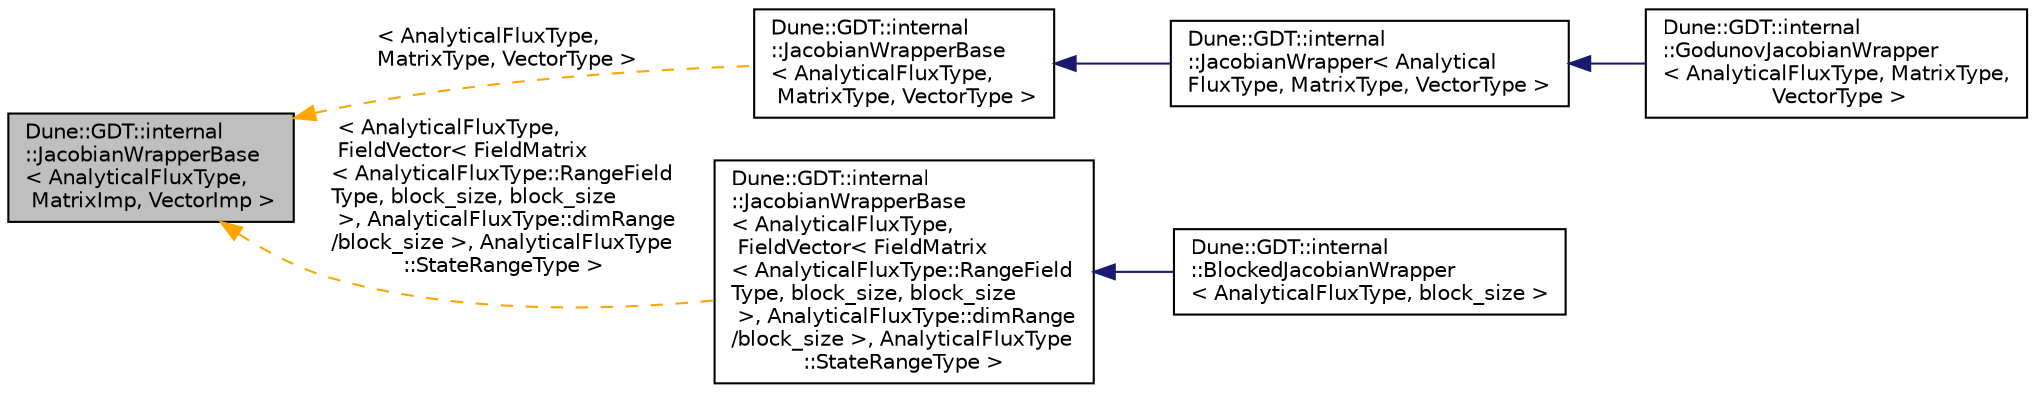 digraph "Dune::GDT::internal::JacobianWrapperBase&lt; AnalyticalFluxType, MatrixImp, VectorImp &gt;"
{
  edge [fontname="Helvetica",fontsize="10",labelfontname="Helvetica",labelfontsize="10"];
  node [fontname="Helvetica",fontsize="10",shape=record];
  rankdir="LR";
  Node0 [label="Dune::GDT::internal\l::JacobianWrapperBase\l\< AnalyticalFluxType,\l MatrixImp, VectorImp \>",height=0.2,width=0.4,color="black", fillcolor="grey75", style="filled", fontcolor="black"];
  Node0 -> Node1 [dir="back",color="orange",fontsize="10",style="dashed",label=" \< AnalyticalFluxType,\l MatrixType, VectorType \>" ,fontname="Helvetica"];
  Node1 [label="Dune::GDT::internal\l::JacobianWrapperBase\l\< AnalyticalFluxType,\l MatrixType, VectorType \>",height=0.2,width=0.4,color="black", fillcolor="white", style="filled",URL="$a02005.html"];
  Node1 -> Node2 [dir="back",color="midnightblue",fontsize="10",style="solid",fontname="Helvetica"];
  Node2 [label="Dune::GDT::internal\l::JacobianWrapper\< Analytical\lFluxType, MatrixType, VectorType \>",height=0.2,width=0.4,color="black", fillcolor="white", style="filled",URL="$a02009.html"];
  Node2 -> Node3 [dir="back",color="midnightblue",fontsize="10",style="solid",fontname="Helvetica"];
  Node3 [label="Dune::GDT::internal\l::GodunovJacobianWrapper\l\< AnalyticalFluxType, MatrixType,\l VectorType \>",height=0.2,width=0.4,color="black", fillcolor="white", style="filled",URL="$a01209.html"];
  Node0 -> Node4 [dir="back",color="orange",fontsize="10",style="dashed",label=" \< AnalyticalFluxType,\l FieldVector\< FieldMatrix\l\< AnalyticalFluxType::RangeField\lType, block_size, block_size\l \>, AnalyticalFluxType::dimRange\l/block_size \>, AnalyticalFluxType\l::StateRangeType \>" ,fontname="Helvetica"];
  Node4 [label="Dune::GDT::internal\l::JacobianWrapperBase\l\< AnalyticalFluxType,\l FieldVector\< FieldMatrix\l\< AnalyticalFluxType::RangeField\lType, block_size, block_size\l \>, AnalyticalFluxType::dimRange\l/block_size \>, AnalyticalFluxType\l::StateRangeType \>",height=0.2,width=0.4,color="black", fillcolor="white", style="filled",URL="$a02005.html"];
  Node4 -> Node5 [dir="back",color="midnightblue",fontsize="10",style="solid",fontname="Helvetica"];
  Node5 [label="Dune::GDT::internal\l::BlockedJacobianWrapper\l\< AnalyticalFluxType, block_size \>",height=0.2,width=0.4,color="black", fillcolor="white", style="filled",URL="$a02013.html"];
}
